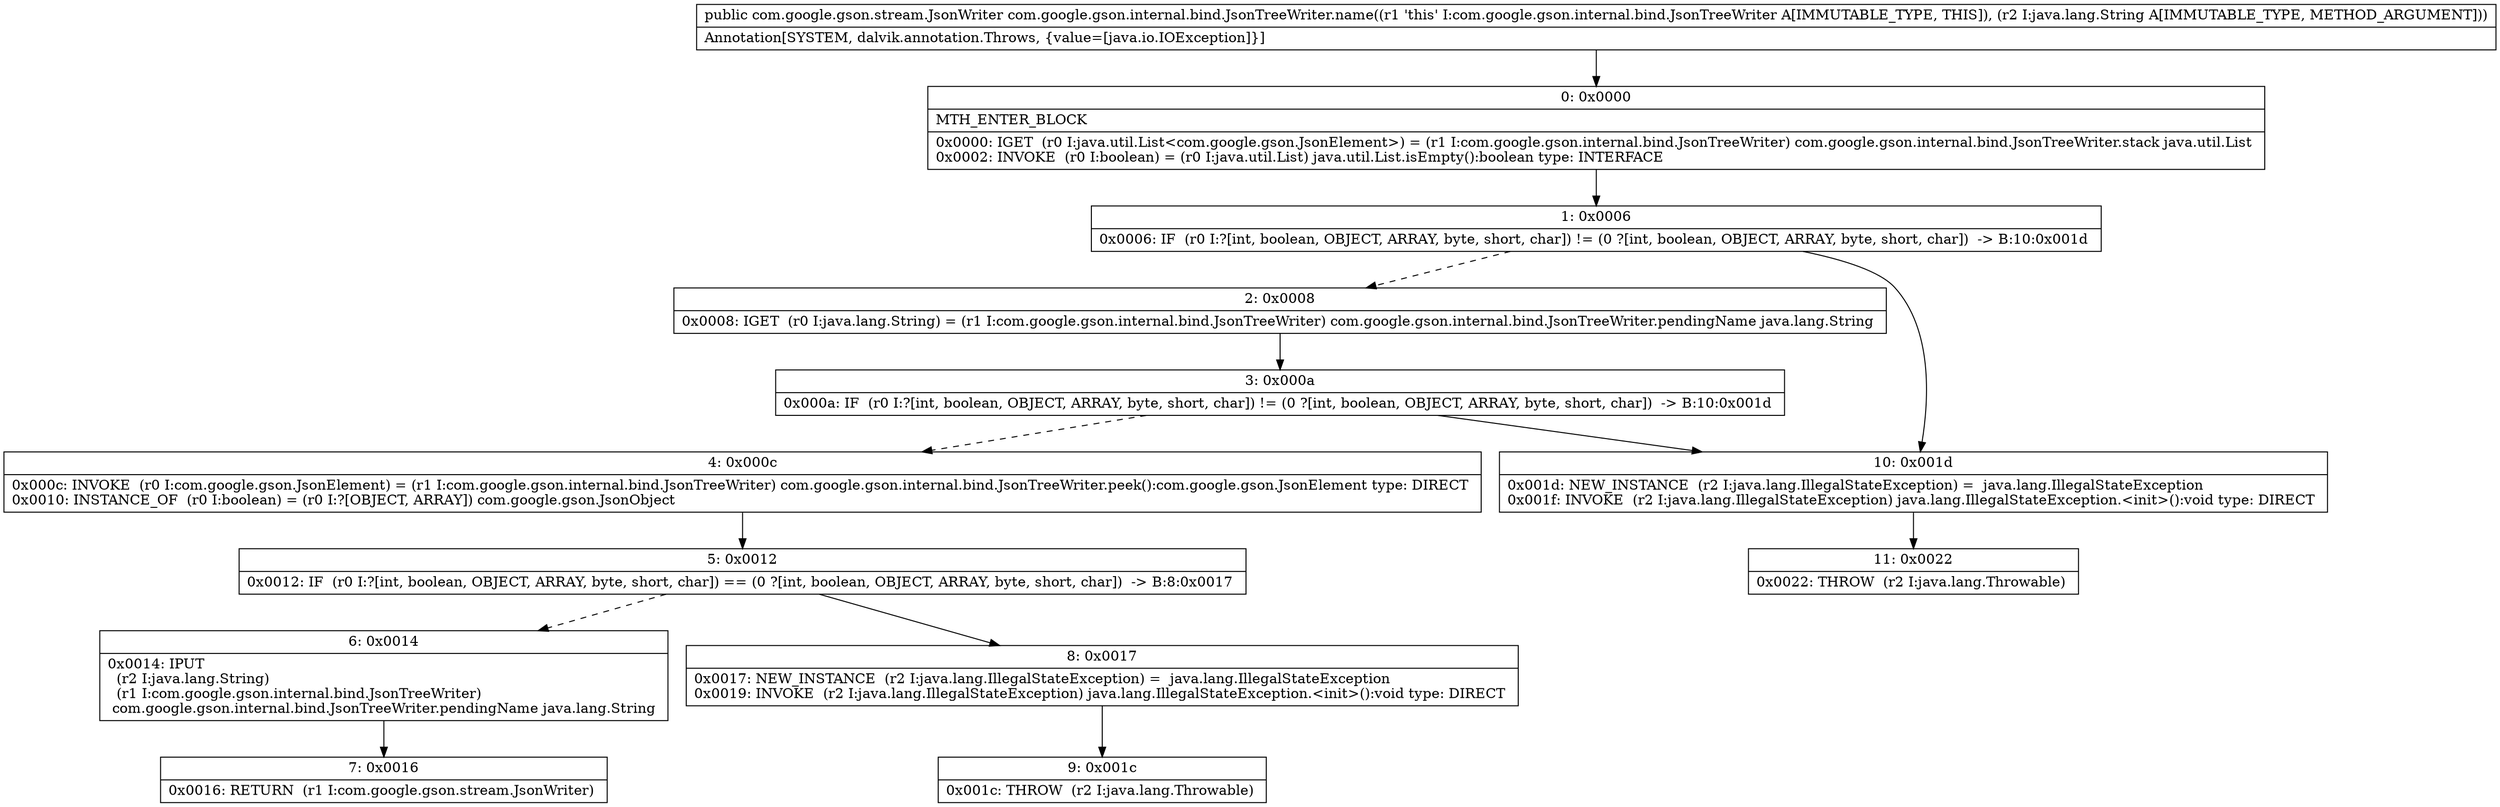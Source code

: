 digraph "CFG forcom.google.gson.internal.bind.JsonTreeWriter.name(Ljava\/lang\/String;)Lcom\/google\/gson\/stream\/JsonWriter;" {
Node_0 [shape=record,label="{0\:\ 0x0000|MTH_ENTER_BLOCK\l|0x0000: IGET  (r0 I:java.util.List\<com.google.gson.JsonElement\>) = (r1 I:com.google.gson.internal.bind.JsonTreeWriter) com.google.gson.internal.bind.JsonTreeWriter.stack java.util.List \l0x0002: INVOKE  (r0 I:boolean) = (r0 I:java.util.List) java.util.List.isEmpty():boolean type: INTERFACE \l}"];
Node_1 [shape=record,label="{1\:\ 0x0006|0x0006: IF  (r0 I:?[int, boolean, OBJECT, ARRAY, byte, short, char]) != (0 ?[int, boolean, OBJECT, ARRAY, byte, short, char])  \-\> B:10:0x001d \l}"];
Node_2 [shape=record,label="{2\:\ 0x0008|0x0008: IGET  (r0 I:java.lang.String) = (r1 I:com.google.gson.internal.bind.JsonTreeWriter) com.google.gson.internal.bind.JsonTreeWriter.pendingName java.lang.String \l}"];
Node_3 [shape=record,label="{3\:\ 0x000a|0x000a: IF  (r0 I:?[int, boolean, OBJECT, ARRAY, byte, short, char]) != (0 ?[int, boolean, OBJECT, ARRAY, byte, short, char])  \-\> B:10:0x001d \l}"];
Node_4 [shape=record,label="{4\:\ 0x000c|0x000c: INVOKE  (r0 I:com.google.gson.JsonElement) = (r1 I:com.google.gson.internal.bind.JsonTreeWriter) com.google.gson.internal.bind.JsonTreeWriter.peek():com.google.gson.JsonElement type: DIRECT \l0x0010: INSTANCE_OF  (r0 I:boolean) = (r0 I:?[OBJECT, ARRAY]) com.google.gson.JsonObject \l}"];
Node_5 [shape=record,label="{5\:\ 0x0012|0x0012: IF  (r0 I:?[int, boolean, OBJECT, ARRAY, byte, short, char]) == (0 ?[int, boolean, OBJECT, ARRAY, byte, short, char])  \-\> B:8:0x0017 \l}"];
Node_6 [shape=record,label="{6\:\ 0x0014|0x0014: IPUT  \l  (r2 I:java.lang.String)\l  (r1 I:com.google.gson.internal.bind.JsonTreeWriter)\l com.google.gson.internal.bind.JsonTreeWriter.pendingName java.lang.String \l}"];
Node_7 [shape=record,label="{7\:\ 0x0016|0x0016: RETURN  (r1 I:com.google.gson.stream.JsonWriter) \l}"];
Node_8 [shape=record,label="{8\:\ 0x0017|0x0017: NEW_INSTANCE  (r2 I:java.lang.IllegalStateException) =  java.lang.IllegalStateException \l0x0019: INVOKE  (r2 I:java.lang.IllegalStateException) java.lang.IllegalStateException.\<init\>():void type: DIRECT \l}"];
Node_9 [shape=record,label="{9\:\ 0x001c|0x001c: THROW  (r2 I:java.lang.Throwable) \l}"];
Node_10 [shape=record,label="{10\:\ 0x001d|0x001d: NEW_INSTANCE  (r2 I:java.lang.IllegalStateException) =  java.lang.IllegalStateException \l0x001f: INVOKE  (r2 I:java.lang.IllegalStateException) java.lang.IllegalStateException.\<init\>():void type: DIRECT \l}"];
Node_11 [shape=record,label="{11\:\ 0x0022|0x0022: THROW  (r2 I:java.lang.Throwable) \l}"];
MethodNode[shape=record,label="{public com.google.gson.stream.JsonWriter com.google.gson.internal.bind.JsonTreeWriter.name((r1 'this' I:com.google.gson.internal.bind.JsonTreeWriter A[IMMUTABLE_TYPE, THIS]), (r2 I:java.lang.String A[IMMUTABLE_TYPE, METHOD_ARGUMENT]))  | Annotation[SYSTEM, dalvik.annotation.Throws, \{value=[java.io.IOException]\}]\l}"];
MethodNode -> Node_0;
Node_0 -> Node_1;
Node_1 -> Node_2[style=dashed];
Node_1 -> Node_10;
Node_2 -> Node_3;
Node_3 -> Node_4[style=dashed];
Node_3 -> Node_10;
Node_4 -> Node_5;
Node_5 -> Node_6[style=dashed];
Node_5 -> Node_8;
Node_6 -> Node_7;
Node_8 -> Node_9;
Node_10 -> Node_11;
}

